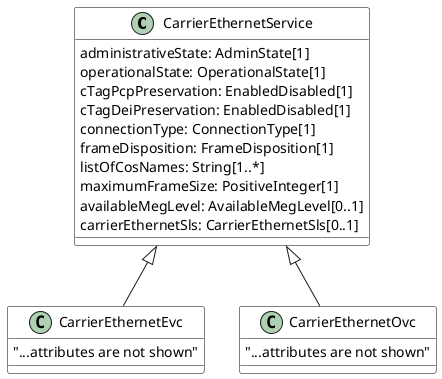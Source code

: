@startuml
skinparam {
    ClassBackgroundColor White
    ClassBorderColor Black
}

class CarrierEthernetService {
    administrativeState: AdminState[1]
    operationalState: OperationalState[1]
    cTagPcpPreservation: EnabledDisabled[1]
    cTagDeiPreservation: EnabledDisabled[1]
    connectionType: ConnectionType[1]
    frameDisposition: FrameDisposition[1]
    listOfCosNames: String[1..*]
    maximumFrameSize: PositiveInteger[1]
    availableMegLevel: AvailableMegLevel[0..1]
    carrierEthernetSls: CarrierEthernetSls[0..1]
}


class CarrierEthernetEvc {
    "...attributes are not shown"
}

class CarrierEthernetOvc {
    "...attributes are not shown"
}


CarrierEthernetService <|-- CarrierEthernetEvc
CarrierEthernetService <|-- CarrierEthernetOvc

@enduml